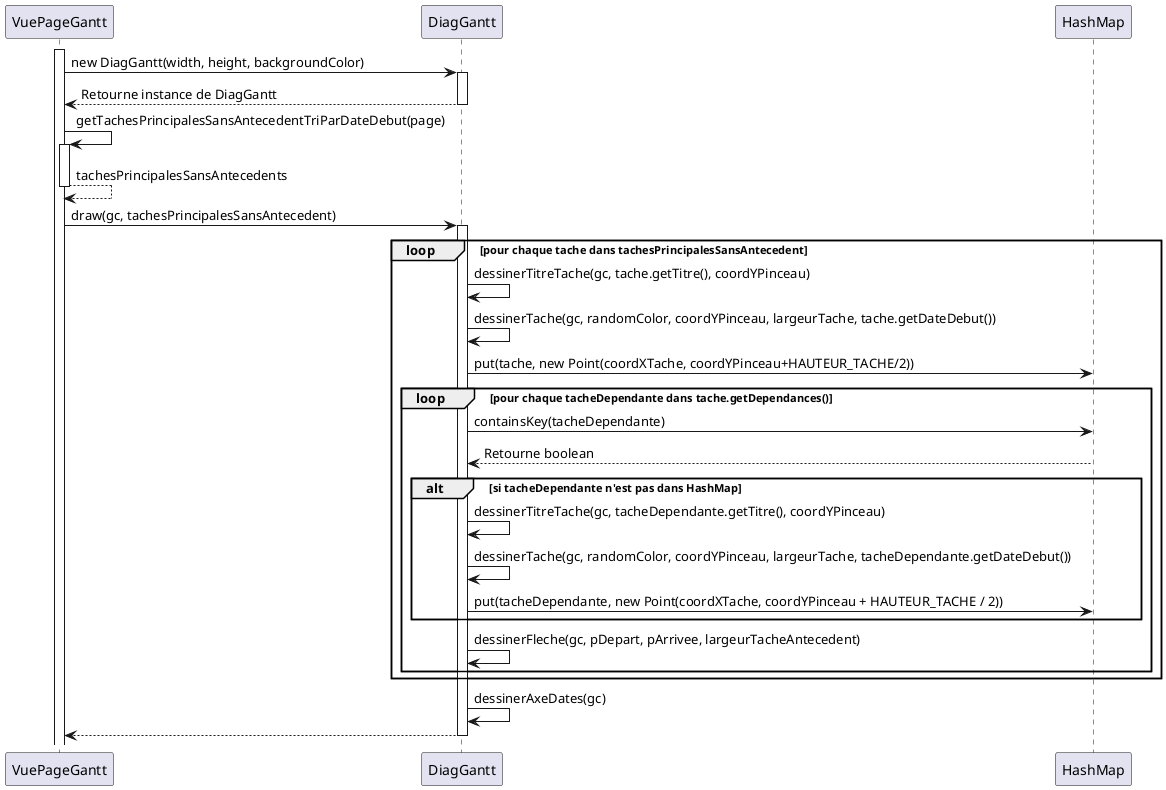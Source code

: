 @startuml
activate VuePageGantt
VuePageGantt -> DiagGantt : new DiagGantt(width, height, backgroundColor)

activate DiagGantt
DiagGantt --> VuePageGantt : Retourne instance de DiagGantt
deactivate DiagGantt


VuePageGantt -> VuePageGantt : getTachesPrincipalesSansAntecedentTriParDateDebut(page)
activate VuePageGantt
VuePageGantt --> VuePageGantt :  tachesPrincipalesSansAntecedents
deactivate VuePageGantt

VuePageGantt -> DiagGantt : draw(gc, tachesPrincipalesSansAntecedent)
activate DiagGantt

loop pour chaque tache dans tachesPrincipalesSansAntecedent
    DiagGantt -> DiagGantt : dessinerTitreTache(gc, tache.getTitre(), coordYPinceau)
    DiagGantt -> DiagGantt : dessinerTache(gc, randomColor, coordYPinceau, largeurTache, tache.getDateDebut())
    DiagGantt -> HashMap : put(tache, new Point(coordXTache, coordYPinceau+HAUTEUR_TACHE/2))

    loop pour chaque tacheDependante dans tache.getDependances()
        DiagGantt -> HashMap : containsKey(tacheDependante)
        HashMap --> DiagGantt : Retourne boolean
        alt si tacheDependante n'est pas dans HashMap
            DiagGantt -> DiagGantt : dessinerTitreTache(gc, tacheDependante.getTitre(), coordYPinceau)
            DiagGantt -> DiagGantt : dessinerTache(gc, randomColor, coordYPinceau, largeurTache, tacheDependante.getDateDebut())
            DiagGantt -> HashMap : put(tacheDependante, new Point(coordXTache, coordYPinceau + HAUTEUR_TACHE / 2))
        end
        DiagGantt -> DiagGantt : dessinerFleche(gc, pDepart, pArrivee, largeurTacheAntecedent)
    end
end

DiagGantt -> DiagGantt : dessinerAxeDates(gc)
DiagGantt --> VuePageGantt
deactivate DiagGantt
@enduml
